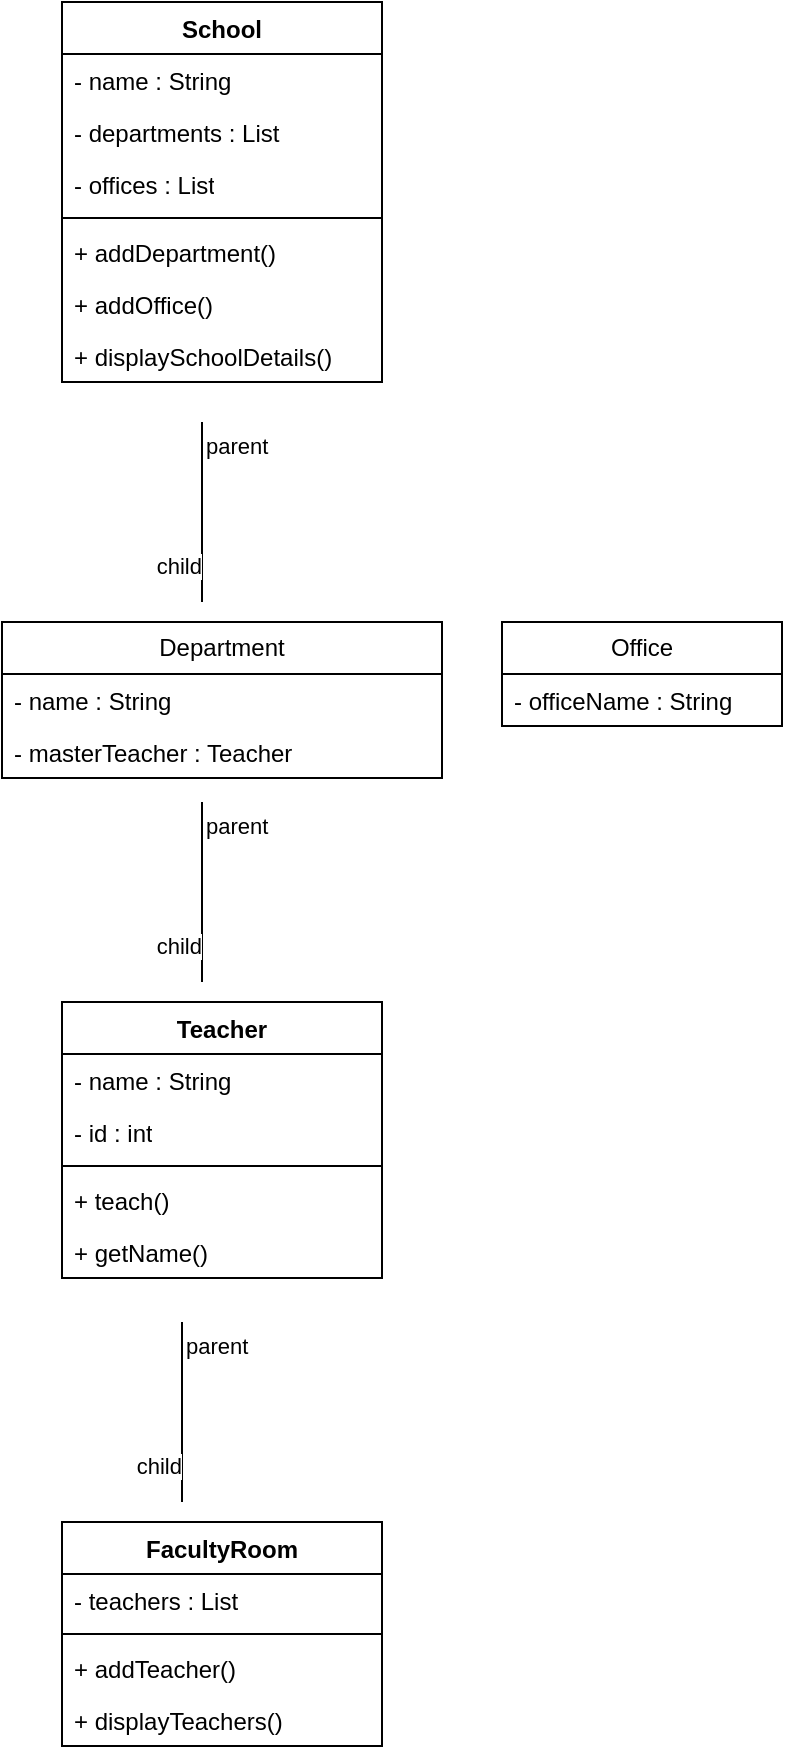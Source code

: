 <mxfile version="25.0.3">
  <diagram name="Page-1" id="51EN1XPJvdfuC3NXhJA9">
    <mxGraphModel dx="1500" dy="851" grid="1" gridSize="10" guides="1" tooltips="1" connect="1" arrows="1" fold="1" page="1" pageScale="1" pageWidth="850" pageHeight="1100" math="0" shadow="0">
      <root>
        <mxCell id="0" />
        <mxCell id="1" parent="0" />
        <mxCell id="zUbw7t5QW3Qr4-4l9H49-10" value="" style="endArrow=none;html=1;edgeStyle=orthogonalEdgeStyle;rounded=0;" edge="1" parent="1">
          <mxGeometry relative="1" as="geometry">
            <mxPoint x="330" y="310" as="sourcePoint" />
            <mxPoint x="330" y="400" as="targetPoint" />
            <Array as="points">
              <mxPoint x="330" y="370" />
              <mxPoint x="330" y="370" />
            </Array>
          </mxGeometry>
        </mxCell>
        <mxCell id="zUbw7t5QW3Qr4-4l9H49-11" value="parent" style="edgeLabel;resizable=0;html=1;align=left;verticalAlign=bottom;" connectable="0" vertex="1" parent="zUbw7t5QW3Qr4-4l9H49-10">
          <mxGeometry x="-1" relative="1" as="geometry">
            <mxPoint y="20" as="offset" />
          </mxGeometry>
        </mxCell>
        <mxCell id="zUbw7t5QW3Qr4-4l9H49-12" value="child" style="edgeLabel;resizable=0;html=1;align=right;verticalAlign=bottom;" connectable="0" vertex="1" parent="zUbw7t5QW3Qr4-4l9H49-10">
          <mxGeometry x="1" relative="1" as="geometry">
            <mxPoint y="-10" as="offset" />
          </mxGeometry>
        </mxCell>
        <mxCell id="zUbw7t5QW3Qr4-4l9H49-18" value="Department" style="swimlane;fontStyle=0;childLayout=stackLayout;horizontal=1;startSize=26;fillColor=none;horizontalStack=0;resizeParent=1;resizeParentMax=0;resizeLast=0;collapsible=1;marginBottom=0;whiteSpace=wrap;html=1;" vertex="1" parent="1">
          <mxGeometry x="230" y="410" width="220" height="78" as="geometry" />
        </mxCell>
        <mxCell id="zUbw7t5QW3Qr4-4l9H49-19" value="- name : String&lt;span style=&quot;white-space: pre;&quot;&gt;&#x9;&lt;/span&gt;" style="text;strokeColor=none;fillColor=none;align=left;verticalAlign=top;spacingLeft=4;spacingRight=4;overflow=hidden;rotatable=0;points=[[0,0.5],[1,0.5]];portConstraint=eastwest;whiteSpace=wrap;html=1;" vertex="1" parent="zUbw7t5QW3Qr4-4l9H49-18">
          <mxGeometry y="26" width="220" height="26" as="geometry" />
        </mxCell>
        <mxCell id="zUbw7t5QW3Qr4-4l9H49-20" value="- masterTeacher : Teacher" style="text;strokeColor=none;fillColor=none;align=left;verticalAlign=top;spacingLeft=4;spacingRight=4;overflow=hidden;rotatable=0;points=[[0,0.5],[1,0.5]];portConstraint=eastwest;whiteSpace=wrap;html=1;" vertex="1" parent="zUbw7t5QW3Qr4-4l9H49-18">
          <mxGeometry y="52" width="220" height="26" as="geometry" />
        </mxCell>
        <mxCell id="zUbw7t5QW3Qr4-4l9H49-29" value="School" style="swimlane;fontStyle=1;align=center;verticalAlign=top;childLayout=stackLayout;horizontal=1;startSize=26;horizontalStack=0;resizeParent=1;resizeParentMax=0;resizeLast=0;collapsible=1;marginBottom=0;whiteSpace=wrap;html=1;" vertex="1" parent="1">
          <mxGeometry x="260" y="100" width="160" height="190" as="geometry" />
        </mxCell>
        <mxCell id="zUbw7t5QW3Qr4-4l9H49-30" value="- name : String" style="text;strokeColor=none;fillColor=none;align=left;verticalAlign=top;spacingLeft=4;spacingRight=4;overflow=hidden;rotatable=0;points=[[0,0.5],[1,0.5]];portConstraint=eastwest;whiteSpace=wrap;html=1;" vertex="1" parent="zUbw7t5QW3Qr4-4l9H49-29">
          <mxGeometry y="26" width="160" height="26" as="geometry" />
        </mxCell>
        <mxCell id="zUbw7t5QW3Qr4-4l9H49-7" value="- departments : List&lt;span style=&quot;white-space: pre;&quot;&gt;&#x9;&lt;/span&gt;" style="text;strokeColor=none;fillColor=none;align=left;verticalAlign=top;spacingLeft=4;spacingRight=4;overflow=hidden;rotatable=0;points=[[0,0.5],[1,0.5]];portConstraint=eastwest;whiteSpace=wrap;html=1;" vertex="1" parent="zUbw7t5QW3Qr4-4l9H49-29">
          <mxGeometry y="52" width="160" height="26" as="geometry" />
        </mxCell>
        <mxCell id="zUbw7t5QW3Qr4-4l9H49-8" value="- offices : List" style="text;strokeColor=none;fillColor=none;align=left;verticalAlign=top;spacingLeft=4;spacingRight=4;overflow=hidden;rotatable=0;points=[[0,0.5],[1,0.5]];portConstraint=eastwest;whiteSpace=wrap;html=1;" vertex="1" parent="zUbw7t5QW3Qr4-4l9H49-29">
          <mxGeometry y="78" width="160" height="26" as="geometry" />
        </mxCell>
        <mxCell id="zUbw7t5QW3Qr4-4l9H49-31" value="" style="line;strokeWidth=1;fillColor=none;align=left;verticalAlign=middle;spacingTop=-1;spacingLeft=3;spacingRight=3;rotatable=0;labelPosition=right;points=[];portConstraint=eastwest;strokeColor=inherit;" vertex="1" parent="zUbw7t5QW3Qr4-4l9H49-29">
          <mxGeometry y="104" width="160" height="8" as="geometry" />
        </mxCell>
        <mxCell id="zUbw7t5QW3Qr4-4l9H49-32" value="+ addDepartment()" style="text;strokeColor=none;fillColor=none;align=left;verticalAlign=top;spacingLeft=4;spacingRight=4;overflow=hidden;rotatable=0;points=[[0,0.5],[1,0.5]];portConstraint=eastwest;whiteSpace=wrap;html=1;" vertex="1" parent="zUbw7t5QW3Qr4-4l9H49-29">
          <mxGeometry y="112" width="160" height="26" as="geometry" />
        </mxCell>
        <mxCell id="zUbw7t5QW3Qr4-4l9H49-34" value="+ addOffice()" style="text;strokeColor=none;fillColor=none;align=left;verticalAlign=top;spacingLeft=4;spacingRight=4;overflow=hidden;rotatable=0;points=[[0,0.5],[1,0.5]];portConstraint=eastwest;whiteSpace=wrap;html=1;" vertex="1" parent="zUbw7t5QW3Qr4-4l9H49-29">
          <mxGeometry y="138" width="160" height="26" as="geometry" />
        </mxCell>
        <mxCell id="zUbw7t5QW3Qr4-4l9H49-33" value="+ displaySchoolDetails()" style="text;strokeColor=none;fillColor=none;align=left;verticalAlign=top;spacingLeft=4;spacingRight=4;overflow=hidden;rotatable=0;points=[[0,0.5],[1,0.5]];portConstraint=eastwest;whiteSpace=wrap;html=1;" vertex="1" parent="zUbw7t5QW3Qr4-4l9H49-29">
          <mxGeometry y="164" width="160" height="26" as="geometry" />
        </mxCell>
        <mxCell id="zUbw7t5QW3Qr4-4l9H49-35" value="Office" style="swimlane;fontStyle=0;childLayout=stackLayout;horizontal=1;startSize=26;fillColor=none;horizontalStack=0;resizeParent=1;resizeParentMax=0;resizeLast=0;collapsible=1;marginBottom=0;whiteSpace=wrap;html=1;" vertex="1" parent="1">
          <mxGeometry x="480" y="410" width="140" height="52" as="geometry" />
        </mxCell>
        <mxCell id="zUbw7t5QW3Qr4-4l9H49-36" value="- officeName : String" style="text;strokeColor=none;fillColor=none;align=left;verticalAlign=top;spacingLeft=4;spacingRight=4;overflow=hidden;rotatable=0;points=[[0,0.5],[1,0.5]];portConstraint=eastwest;whiteSpace=wrap;html=1;" vertex="1" parent="zUbw7t5QW3Qr4-4l9H49-35">
          <mxGeometry y="26" width="140" height="26" as="geometry" />
        </mxCell>
        <mxCell id="zUbw7t5QW3Qr4-4l9H49-39" value="" style="endArrow=none;html=1;edgeStyle=orthogonalEdgeStyle;rounded=0;" edge="1" parent="1">
          <mxGeometry relative="1" as="geometry">
            <mxPoint x="330" y="500" as="sourcePoint" />
            <mxPoint x="330" y="590" as="targetPoint" />
            <Array as="points">
              <mxPoint x="330" y="560" />
              <mxPoint x="330" y="560" />
            </Array>
          </mxGeometry>
        </mxCell>
        <mxCell id="zUbw7t5QW3Qr4-4l9H49-40" value="parent" style="edgeLabel;resizable=0;html=1;align=left;verticalAlign=bottom;" connectable="0" vertex="1" parent="zUbw7t5QW3Qr4-4l9H49-39">
          <mxGeometry x="-1" relative="1" as="geometry">
            <mxPoint y="20" as="offset" />
          </mxGeometry>
        </mxCell>
        <mxCell id="zUbw7t5QW3Qr4-4l9H49-41" value="child" style="edgeLabel;resizable=0;html=1;align=right;verticalAlign=bottom;" connectable="0" vertex="1" parent="zUbw7t5QW3Qr4-4l9H49-39">
          <mxGeometry x="1" relative="1" as="geometry">
            <mxPoint y="-10" as="offset" />
          </mxGeometry>
        </mxCell>
        <mxCell id="zUbw7t5QW3Qr4-4l9H49-42" value="Teacher" style="swimlane;fontStyle=1;align=center;verticalAlign=top;childLayout=stackLayout;horizontal=1;startSize=26;horizontalStack=0;resizeParent=1;resizeParentMax=0;resizeLast=0;collapsible=1;marginBottom=0;whiteSpace=wrap;html=1;" vertex="1" parent="1">
          <mxGeometry x="260" y="600" width="160" height="138" as="geometry" />
        </mxCell>
        <mxCell id="zUbw7t5QW3Qr4-4l9H49-43" value="- name : String" style="text;strokeColor=none;fillColor=none;align=left;verticalAlign=top;spacingLeft=4;spacingRight=4;overflow=hidden;rotatable=0;points=[[0,0.5],[1,0.5]];portConstraint=eastwest;whiteSpace=wrap;html=1;" vertex="1" parent="zUbw7t5QW3Qr4-4l9H49-42">
          <mxGeometry y="26" width="160" height="26" as="geometry" />
        </mxCell>
        <mxCell id="zUbw7t5QW3Qr4-4l9H49-44" value="- id : int" style="text;strokeColor=none;fillColor=none;align=left;verticalAlign=top;spacingLeft=4;spacingRight=4;overflow=hidden;rotatable=0;points=[[0,0.5],[1,0.5]];portConstraint=eastwest;whiteSpace=wrap;html=1;" vertex="1" parent="zUbw7t5QW3Qr4-4l9H49-42">
          <mxGeometry y="52" width="160" height="26" as="geometry" />
        </mxCell>
        <mxCell id="zUbw7t5QW3Qr4-4l9H49-46" value="" style="line;strokeWidth=1;fillColor=none;align=left;verticalAlign=middle;spacingTop=-1;spacingLeft=3;spacingRight=3;rotatable=0;labelPosition=right;points=[];portConstraint=eastwest;strokeColor=inherit;" vertex="1" parent="zUbw7t5QW3Qr4-4l9H49-42">
          <mxGeometry y="78" width="160" height="8" as="geometry" />
        </mxCell>
        <mxCell id="zUbw7t5QW3Qr4-4l9H49-47" value="+ teach()" style="text;strokeColor=none;fillColor=none;align=left;verticalAlign=top;spacingLeft=4;spacingRight=4;overflow=hidden;rotatable=0;points=[[0,0.5],[1,0.5]];portConstraint=eastwest;whiteSpace=wrap;html=1;" vertex="1" parent="zUbw7t5QW3Qr4-4l9H49-42">
          <mxGeometry y="86" width="160" height="26" as="geometry" />
        </mxCell>
        <mxCell id="zUbw7t5QW3Qr4-4l9H49-48" value="+ getName()" style="text;strokeColor=none;fillColor=none;align=left;verticalAlign=top;spacingLeft=4;spacingRight=4;overflow=hidden;rotatable=0;points=[[0,0.5],[1,0.5]];portConstraint=eastwest;whiteSpace=wrap;html=1;" vertex="1" parent="zUbw7t5QW3Qr4-4l9H49-42">
          <mxGeometry y="112" width="160" height="26" as="geometry" />
        </mxCell>
        <mxCell id="zUbw7t5QW3Qr4-4l9H49-54" value="" style="endArrow=none;html=1;edgeStyle=orthogonalEdgeStyle;rounded=0;" edge="1" parent="1">
          <mxGeometry relative="1" as="geometry">
            <mxPoint x="320" y="760" as="sourcePoint" />
            <mxPoint x="320" y="850" as="targetPoint" />
            <Array as="points">
              <mxPoint x="320" y="820" />
              <mxPoint x="320" y="820" />
            </Array>
          </mxGeometry>
        </mxCell>
        <mxCell id="zUbw7t5QW3Qr4-4l9H49-55" value="parent" style="edgeLabel;resizable=0;html=1;align=left;verticalAlign=bottom;" connectable="0" vertex="1" parent="zUbw7t5QW3Qr4-4l9H49-54">
          <mxGeometry x="-1" relative="1" as="geometry">
            <mxPoint y="20" as="offset" />
          </mxGeometry>
        </mxCell>
        <mxCell id="zUbw7t5QW3Qr4-4l9H49-56" value="child" style="edgeLabel;resizable=0;html=1;align=right;verticalAlign=bottom;" connectable="0" vertex="1" parent="zUbw7t5QW3Qr4-4l9H49-54">
          <mxGeometry x="1" relative="1" as="geometry">
            <mxPoint y="-10" as="offset" />
          </mxGeometry>
        </mxCell>
        <mxCell id="zUbw7t5QW3Qr4-4l9H49-57" value="FacultyRoom" style="swimlane;fontStyle=1;align=center;verticalAlign=top;childLayout=stackLayout;horizontal=1;startSize=26;horizontalStack=0;resizeParent=1;resizeParentMax=0;resizeLast=0;collapsible=1;marginBottom=0;whiteSpace=wrap;html=1;" vertex="1" parent="1">
          <mxGeometry x="260" y="860" width="160" height="112" as="geometry" />
        </mxCell>
        <mxCell id="zUbw7t5QW3Qr4-4l9H49-58" value="- teachers : List" style="text;strokeColor=none;fillColor=none;align=left;verticalAlign=top;spacingLeft=4;spacingRight=4;overflow=hidden;rotatable=0;points=[[0,0.5],[1,0.5]];portConstraint=eastwest;whiteSpace=wrap;html=1;" vertex="1" parent="zUbw7t5QW3Qr4-4l9H49-57">
          <mxGeometry y="26" width="160" height="26" as="geometry" />
        </mxCell>
        <mxCell id="zUbw7t5QW3Qr4-4l9H49-60" value="" style="line;strokeWidth=1;fillColor=none;align=left;verticalAlign=middle;spacingTop=-1;spacingLeft=3;spacingRight=3;rotatable=0;labelPosition=right;points=[];portConstraint=eastwest;strokeColor=inherit;" vertex="1" parent="zUbw7t5QW3Qr4-4l9H49-57">
          <mxGeometry y="52" width="160" height="8" as="geometry" />
        </mxCell>
        <mxCell id="zUbw7t5QW3Qr4-4l9H49-61" value="+ addTeacher()" style="text;strokeColor=none;fillColor=none;align=left;verticalAlign=top;spacingLeft=4;spacingRight=4;overflow=hidden;rotatable=0;points=[[0,0.5],[1,0.5]];portConstraint=eastwest;whiteSpace=wrap;html=1;" vertex="1" parent="zUbw7t5QW3Qr4-4l9H49-57">
          <mxGeometry y="60" width="160" height="26" as="geometry" />
        </mxCell>
        <mxCell id="zUbw7t5QW3Qr4-4l9H49-62" value="+ displayTeachers()" style="text;strokeColor=none;fillColor=none;align=left;verticalAlign=top;spacingLeft=4;spacingRight=4;overflow=hidden;rotatable=0;points=[[0,0.5],[1,0.5]];portConstraint=eastwest;whiteSpace=wrap;html=1;" vertex="1" parent="zUbw7t5QW3Qr4-4l9H49-57">
          <mxGeometry y="86" width="160" height="26" as="geometry" />
        </mxCell>
      </root>
    </mxGraphModel>
  </diagram>
</mxfile>
